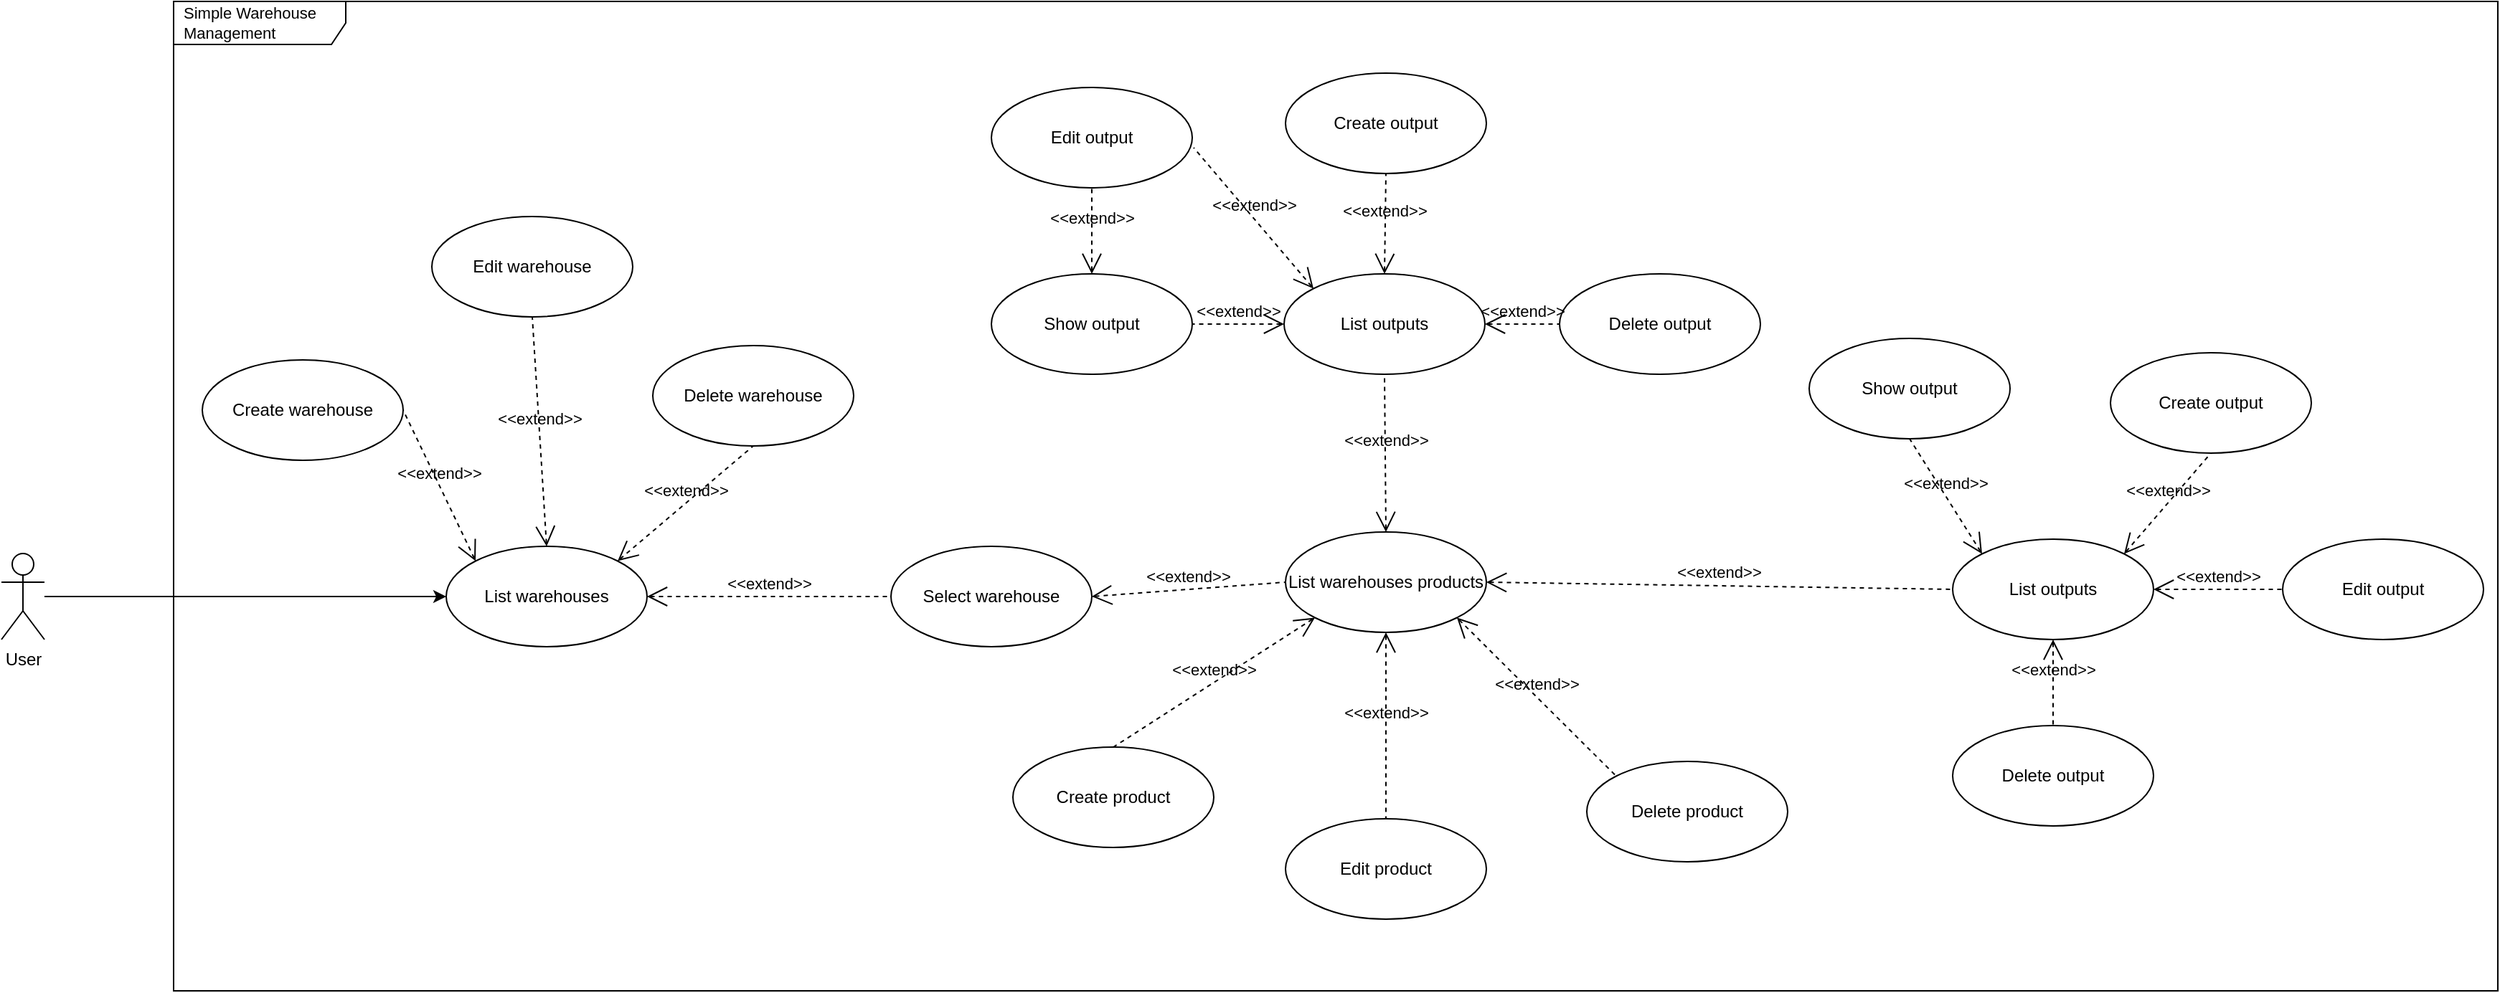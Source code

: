 <mxfile>
    <diagram id="BHKNKvJIMdXq-uCENr6W" name="Page-1">
        <mxGraphModel dx="2339" dy="593" grid="1" gridSize="10" guides="1" tooltips="1" connect="1" arrows="1" fold="1" page="1" pageScale="1" pageWidth="827" pageHeight="1169" math="0" shadow="0">
            <root>
                <mxCell id="0"/>
                <mxCell id="1" parent="0"/>
                <mxCell id="98" value="Simple Warehouse Management" style="shape=umlFrame;whiteSpace=wrap;html=1;width=120;height=30;boundedLbl=1;verticalAlign=middle;align=left;spacingLeft=5;labelBackgroundColor=none;fontFamily=Helvetica;fontSize=11;fontColor=default;" vertex="1" parent="1">
                    <mxGeometry x="-336" y="240" width="1620" height="690" as="geometry"/>
                </mxCell>
                <mxCell id="6" style="edgeStyle=none;html=1;entryX=0;entryY=0.5;entryDx=0;entryDy=0;" edge="1" parent="1" source="2" target="4">
                    <mxGeometry relative="1" as="geometry"/>
                </mxCell>
                <mxCell id="2" value="User" style="shape=umlActor;verticalLabelPosition=bottom;verticalAlign=top;html=1;labelBackgroundColor=none;" parent="1" vertex="1">
                    <mxGeometry x="-456" y="625" width="30" height="60" as="geometry"/>
                </mxCell>
                <mxCell id="4" value="List warehouses" style="ellipse;whiteSpace=wrap;html=1;labelBackgroundColor=none;" vertex="1" parent="1">
                    <mxGeometry x="-146" y="620" width="140" height="70" as="geometry"/>
                </mxCell>
                <mxCell id="9" value="Select warehouse" style="ellipse;whiteSpace=wrap;html=1;labelBackgroundColor=none;" vertex="1" parent="1">
                    <mxGeometry x="164" y="620" width="140" height="70" as="geometry"/>
                </mxCell>
                <mxCell id="12" value="List warehouses products" style="ellipse;whiteSpace=wrap;html=1;labelBackgroundColor=none;" vertex="1" parent="1">
                    <mxGeometry x="439" y="610" width="140" height="70" as="geometry"/>
                </mxCell>
                <mxCell id="23" value="List outputs" style="ellipse;whiteSpace=wrap;html=1;labelBackgroundColor=none;" vertex="1" parent="1">
                    <mxGeometry x="904" y="615" width="140" height="70" as="geometry"/>
                </mxCell>
                <mxCell id="27" value="Edit output" style="ellipse;whiteSpace=wrap;html=1;labelBackgroundColor=none;" vertex="1" parent="1">
                    <mxGeometry x="1134" y="615" width="140" height="70" as="geometry"/>
                </mxCell>
                <mxCell id="29" value="Create output" style="ellipse;whiteSpace=wrap;html=1;labelBackgroundColor=none;" vertex="1" parent="1">
                    <mxGeometry x="1014" y="485" width="140" height="70" as="geometry"/>
                </mxCell>
                <mxCell id="31" value="Delete output" style="ellipse;whiteSpace=wrap;html=1;labelBackgroundColor=none;" vertex="1" parent="1">
                    <mxGeometry x="904" y="745" width="140" height="70" as="geometry"/>
                </mxCell>
                <mxCell id="33" value="Show output" style="ellipse;whiteSpace=wrap;html=1;labelBackgroundColor=none;" vertex="1" parent="1">
                    <mxGeometry x="804" y="475" width="140" height="70" as="geometry"/>
                </mxCell>
                <mxCell id="44" value="List outputs" style="ellipse;whiteSpace=wrap;html=1;labelBackgroundColor=none;" vertex="1" parent="1">
                    <mxGeometry x="438" y="430" width="140" height="70" as="geometry"/>
                </mxCell>
                <mxCell id="45" value="Edit output" style="ellipse;whiteSpace=wrap;html=1;labelBackgroundColor=none;" vertex="1" parent="1">
                    <mxGeometry x="234" y="300" width="140" height="70" as="geometry"/>
                </mxCell>
                <mxCell id="46" value="Create output" style="ellipse;whiteSpace=wrap;html=1;labelBackgroundColor=none;" vertex="1" parent="1">
                    <mxGeometry x="439" y="290" width="140" height="70" as="geometry"/>
                </mxCell>
                <mxCell id="47" value="Delete output" style="ellipse;whiteSpace=wrap;html=1;labelBackgroundColor=none;" vertex="1" parent="1">
                    <mxGeometry x="630" y="430" width="140" height="70" as="geometry"/>
                </mxCell>
                <mxCell id="48" value="Show output" style="ellipse;whiteSpace=wrap;html=1;labelBackgroundColor=none;" vertex="1" parent="1">
                    <mxGeometry x="234" y="430" width="140" height="70" as="geometry"/>
                </mxCell>
                <mxCell id="55" value="Create warehouse" style="ellipse;whiteSpace=wrap;html=1;labelBackgroundColor=none;" vertex="1" parent="1">
                    <mxGeometry x="-316" y="490" width="140" height="70" as="geometry"/>
                </mxCell>
                <mxCell id="59" value="Edit warehouse" style="ellipse;whiteSpace=wrap;html=1;labelBackgroundColor=none;" vertex="1" parent="1">
                    <mxGeometry x="-156" y="390" width="140" height="70" as="geometry"/>
                </mxCell>
                <mxCell id="60" value="Delete warehouse" style="ellipse;whiteSpace=wrap;html=1;labelBackgroundColor=none;" vertex="1" parent="1">
                    <mxGeometry x="-2" y="480" width="140" height="70" as="geometry"/>
                </mxCell>
                <mxCell id="67" value="Create product" style="ellipse;whiteSpace=wrap;html=1;labelBackgroundColor=none;" vertex="1" parent="1">
                    <mxGeometry x="249" y="760" width="140" height="70" as="geometry"/>
                </mxCell>
                <mxCell id="68" value="Edit product" style="ellipse;whiteSpace=wrap;html=1;labelBackgroundColor=none;" vertex="1" parent="1">
                    <mxGeometry x="439" y="810" width="140" height="70" as="geometry"/>
                </mxCell>
                <mxCell id="69" value="Delete product" style="ellipse;whiteSpace=wrap;html=1;labelBackgroundColor=none;" vertex="1" parent="1">
                    <mxGeometry x="649" y="770" width="140" height="70" as="geometry"/>
                </mxCell>
                <mxCell id="73" value="&amp;lt;&amp;lt;extend&amp;gt;&amp;gt;" style="edgeStyle=none;html=1;startArrow=open;endArrow=none;startSize=12;verticalAlign=bottom;dashed=1;labelBackgroundColor=none;rounded=1;fontFamily=Helvetica;fontSize=11;fontColor=default;strokeColor=default;shape=connector;entryX=0.5;entryY=1;entryDx=0;entryDy=0;exitX=0.5;exitY=0;exitDx=0;exitDy=0;" edge="1" parent="1" source="48" target="45">
                    <mxGeometry width="160" relative="1" as="geometry">
                        <mxPoint x="189" y="380" as="sourcePoint"/>
                        <mxPoint x="169" y="390" as="targetPoint"/>
                    </mxGeometry>
                </mxCell>
                <mxCell id="74" value="&amp;lt;&amp;lt;extend&amp;gt;&amp;gt;" style="edgeStyle=none;html=1;startArrow=open;endArrow=none;startSize=12;verticalAlign=bottom;dashed=1;labelBackgroundColor=none;rounded=1;fontFamily=Helvetica;fontSize=11;fontColor=default;strokeColor=default;shape=connector;exitX=0;exitY=0;exitDx=0;exitDy=0;entryX=1;entryY=0.5;entryDx=0;entryDy=0;" edge="1" parent="1" source="4" target="55">
                    <mxGeometry width="160" relative="1" as="geometry">
                        <mxPoint x="-296" y="330" as="sourcePoint"/>
                        <mxPoint x="-136" y="330" as="targetPoint"/>
                    </mxGeometry>
                </mxCell>
                <mxCell id="75" value="&amp;lt;&amp;lt;extend&amp;gt;&amp;gt;" style="edgeStyle=none;html=1;startArrow=open;endArrow=none;startSize=12;verticalAlign=bottom;dashed=1;labelBackgroundColor=none;rounded=1;fontFamily=Helvetica;fontSize=11;fontColor=default;strokeColor=default;shape=connector;exitX=0.5;exitY=0;exitDx=0;exitDy=0;entryX=0.5;entryY=1;entryDx=0;entryDy=0;" edge="1" parent="1" source="4" target="59">
                    <mxGeometry width="160" relative="1" as="geometry">
                        <mxPoint x="-115.497" y="640.251" as="sourcePoint"/>
                        <mxPoint x="-166" y="535" as="targetPoint"/>
                    </mxGeometry>
                </mxCell>
                <mxCell id="76" value="&amp;lt;&amp;lt;extend&amp;gt;&amp;gt;" style="edgeStyle=none;html=1;startArrow=open;endArrow=none;startSize=12;verticalAlign=bottom;dashed=1;labelBackgroundColor=none;rounded=1;fontFamily=Helvetica;fontSize=11;fontColor=default;strokeColor=default;shape=connector;exitX=1;exitY=0;exitDx=0;exitDy=0;entryX=0.5;entryY=1;entryDx=0;entryDy=0;" edge="1" parent="1" source="4" target="60">
                    <mxGeometry width="160" relative="1" as="geometry">
                        <mxPoint x="-115.497" y="640.251" as="sourcePoint"/>
                        <mxPoint x="-166" y="535" as="targetPoint"/>
                    </mxGeometry>
                </mxCell>
                <mxCell id="77" value="&amp;lt;&amp;lt;extend&amp;gt;&amp;gt;" style="edgeStyle=none;html=1;startArrow=open;endArrow=none;startSize=12;verticalAlign=bottom;dashed=1;labelBackgroundColor=none;rounded=1;fontFamily=Helvetica;fontSize=11;fontColor=default;strokeColor=default;shape=connector;entryX=1.007;entryY=0.6;entryDx=0;entryDy=0;exitX=0;exitY=0;exitDx=0;exitDy=0;entryPerimeter=0;" edge="1" parent="1" source="44" target="45">
                    <mxGeometry width="160" relative="1" as="geometry">
                        <mxPoint x="314" y="440" as="sourcePoint"/>
                        <mxPoint x="314" y="380" as="targetPoint"/>
                    </mxGeometry>
                </mxCell>
                <mxCell id="78" value="&amp;lt;&amp;lt;extend&amp;gt;&amp;gt;" style="edgeStyle=none;html=1;startArrow=open;endArrow=none;startSize=12;verticalAlign=bottom;dashed=1;labelBackgroundColor=none;rounded=1;fontFamily=Helvetica;fontSize=11;fontColor=default;strokeColor=default;shape=connector;entryX=1;entryY=0.5;entryDx=0;entryDy=0;exitX=0;exitY=0.5;exitDx=0;exitDy=0;" edge="1" parent="1" source="44" target="48">
                    <mxGeometry width="160" relative="1" as="geometry">
                        <mxPoint x="409" y="550" as="sourcePoint"/>
                        <mxPoint x="409" y="490" as="targetPoint"/>
                    </mxGeometry>
                </mxCell>
                <mxCell id="79" value="&amp;lt;&amp;lt;extend&amp;gt;&amp;gt;" style="edgeStyle=none;html=1;startArrow=open;endArrow=none;startSize=12;verticalAlign=bottom;dashed=1;labelBackgroundColor=none;rounded=1;fontFamily=Helvetica;fontSize=11;fontColor=default;strokeColor=default;shape=connector;entryX=0.5;entryY=1;entryDx=0;entryDy=0;exitX=0.5;exitY=0;exitDx=0;exitDy=0;" edge="1" parent="1" source="44" target="46">
                    <mxGeometry width="160" relative="1" as="geometry">
                        <mxPoint x="314" y="440" as="sourcePoint"/>
                        <mxPoint x="314" y="380" as="targetPoint"/>
                    </mxGeometry>
                </mxCell>
                <mxCell id="80" value="&amp;lt;&amp;lt;extend&amp;gt;&amp;gt;" style="edgeStyle=none;html=1;startArrow=open;endArrow=none;startSize=12;verticalAlign=bottom;dashed=1;labelBackgroundColor=none;rounded=1;fontFamily=Helvetica;fontSize=11;fontColor=default;strokeColor=default;shape=connector;exitX=1;exitY=0.5;exitDx=0;exitDy=0;" edge="1" parent="1" source="44" target="47">
                    <mxGeometry width="160" relative="1" as="geometry">
                        <mxPoint x="629" y="430" as="sourcePoint"/>
                        <mxPoint x="630" y="360" as="targetPoint"/>
                    </mxGeometry>
                </mxCell>
                <mxCell id="82" value="&amp;lt;&amp;lt;extend&amp;gt;&amp;gt;" style="edgeStyle=none;html=1;startArrow=open;endArrow=none;startSize=12;verticalAlign=bottom;dashed=1;labelBackgroundColor=none;rounded=1;fontFamily=Helvetica;fontSize=11;fontColor=default;strokeColor=default;shape=connector;entryX=0.5;entryY=1;entryDx=0;entryDy=0;exitX=0.5;exitY=0;exitDx=0;exitDy=0;" edge="1" parent="1" source="12" target="44">
                    <mxGeometry width="160" relative="1" as="geometry">
                        <mxPoint x="518" y="340" as="sourcePoint"/>
                        <mxPoint x="519" y="270" as="targetPoint"/>
                    </mxGeometry>
                </mxCell>
                <mxCell id="84" value="&amp;lt;&amp;lt;extend&amp;gt;&amp;gt;" style="edgeStyle=none;html=1;startArrow=open;endArrow=none;startSize=12;verticalAlign=bottom;dashed=1;labelBackgroundColor=none;rounded=1;fontFamily=Helvetica;fontSize=11;fontColor=default;strokeColor=default;shape=connector;entryX=0;entryY=0;entryDx=0;entryDy=0;exitX=1;exitY=1;exitDx=0;exitDy=0;" edge="1" parent="1" source="12" target="69">
                    <mxGeometry width="160" relative="1" as="geometry">
                        <mxPoint x="659" y="460" as="sourcePoint"/>
                        <mxPoint x="669" y="560" as="targetPoint"/>
                    </mxGeometry>
                </mxCell>
                <mxCell id="85" value="&amp;lt;&amp;lt;extend&amp;gt;&amp;gt;" style="edgeStyle=none;html=1;startArrow=open;endArrow=none;startSize=12;verticalAlign=bottom;dashed=1;labelBackgroundColor=none;rounded=1;fontFamily=Helvetica;fontSize=11;fontColor=default;strokeColor=default;shape=connector;entryX=0.5;entryY=0;entryDx=0;entryDy=0;exitX=0.5;exitY=1;exitDx=0;exitDy=0;" edge="1" parent="1" source="12" target="68">
                    <mxGeometry width="160" relative="1" as="geometry">
                        <mxPoint x="568.497" y="679.749" as="sourcePoint"/>
                        <mxPoint x="679.503" y="870.251" as="targetPoint"/>
                    </mxGeometry>
                </mxCell>
                <mxCell id="86" value="&amp;lt;&amp;lt;extend&amp;gt;&amp;gt;" style="edgeStyle=none;html=1;startArrow=open;endArrow=none;startSize=12;verticalAlign=bottom;dashed=1;labelBackgroundColor=none;rounded=1;fontFamily=Helvetica;fontSize=11;fontColor=default;strokeColor=default;shape=connector;entryX=0.5;entryY=0;entryDx=0;entryDy=0;exitX=0;exitY=1;exitDx=0;exitDy=0;" edge="1" parent="1" source="12" target="67">
                    <mxGeometry width="160" relative="1" as="geometry">
                        <mxPoint x="519" y="690" as="sourcePoint"/>
                        <mxPoint x="519" y="900" as="targetPoint"/>
                    </mxGeometry>
                </mxCell>
                <mxCell id="87" value="&amp;lt;&amp;lt;extend&amp;gt;&amp;gt;" style="edgeStyle=none;html=1;startArrow=open;endArrow=none;startSize=12;verticalAlign=bottom;dashed=1;labelBackgroundColor=none;rounded=1;fontFamily=Helvetica;fontSize=11;fontColor=default;strokeColor=default;shape=connector;entryX=0.5;entryY=1;entryDx=0;entryDy=0;exitX=0;exitY=0;exitDx=0;exitDy=0;" edge="1" parent="1" source="23" target="33">
                    <mxGeometry width="160" relative="1" as="geometry">
                        <mxPoint x="364" y="625" as="sourcePoint"/>
                        <mxPoint x="363" y="415" as="targetPoint"/>
                    </mxGeometry>
                </mxCell>
                <mxCell id="88" value="&amp;lt;&amp;lt;extend&amp;gt;&amp;gt;" style="edgeStyle=none;html=1;startArrow=open;endArrow=none;startSize=12;verticalAlign=bottom;dashed=1;labelBackgroundColor=none;rounded=1;fontFamily=Helvetica;fontSize=11;fontColor=default;strokeColor=default;shape=connector;entryX=0.5;entryY=1;entryDx=0;entryDy=0;exitX=1;exitY=0;exitDx=0;exitDy=0;" edge="1" parent="1" source="23" target="29">
                    <mxGeometry width="160" relative="1" as="geometry">
                        <mxPoint x="934.503" y="635.251" as="sourcePoint"/>
                        <mxPoint x="884" y="555" as="targetPoint"/>
                    </mxGeometry>
                </mxCell>
                <mxCell id="89" value="&amp;lt;&amp;lt;extend&amp;gt;&amp;gt;" style="edgeStyle=none;html=1;startArrow=open;endArrow=none;startSize=12;verticalAlign=bottom;dashed=1;labelBackgroundColor=none;rounded=1;fontFamily=Helvetica;fontSize=11;fontColor=default;strokeColor=default;shape=connector;entryX=0;entryY=0.5;entryDx=0;entryDy=0;exitX=1;exitY=0.5;exitDx=0;exitDy=0;" edge="1" parent="1" source="23" target="27">
                    <mxGeometry width="160" relative="1" as="geometry">
                        <mxPoint x="1033.497" y="635.251" as="sourcePoint"/>
                        <mxPoint x="1094" y="565" as="targetPoint"/>
                    </mxGeometry>
                </mxCell>
                <mxCell id="90" value="&amp;lt;&amp;lt;extend&amp;gt;&amp;gt;" style="edgeStyle=none;html=1;startArrow=open;endArrow=none;startSize=12;verticalAlign=bottom;dashed=1;labelBackgroundColor=none;rounded=1;fontFamily=Helvetica;fontSize=11;fontColor=default;strokeColor=default;shape=connector;entryX=0.5;entryY=0;entryDx=0;entryDy=0;exitX=0.5;exitY=1;exitDx=0;exitDy=0;" edge="1" parent="1" source="23" target="31">
                    <mxGeometry width="160" relative="1" as="geometry">
                        <mxPoint x="974" y="695" as="sourcePoint"/>
                        <mxPoint x="1144" y="660" as="targetPoint"/>
                    </mxGeometry>
                </mxCell>
                <mxCell id="91" value="&amp;lt;&amp;lt;extend&amp;gt;&amp;gt;" style="edgeStyle=none;html=1;startArrow=open;endArrow=none;startSize=12;verticalAlign=bottom;dashed=1;labelBackgroundColor=none;rounded=1;fontFamily=Helvetica;fontSize=11;fontColor=default;strokeColor=default;shape=connector;exitX=1;exitY=0.5;exitDx=0;exitDy=0;entryX=0;entryY=0.5;entryDx=0;entryDy=0;" edge="1" parent="1" source="4" target="9">
                    <mxGeometry width="160" relative="1" as="geometry">
                        <mxPoint x="644" y="560" as="sourcePoint"/>
                        <mxPoint x="804" y="560" as="targetPoint"/>
                    </mxGeometry>
                </mxCell>
                <mxCell id="92" value="&amp;lt;&amp;lt;extend&amp;gt;&amp;gt;" style="edgeStyle=none;html=1;startArrow=open;endArrow=none;startSize=12;verticalAlign=bottom;dashed=1;labelBackgroundColor=none;rounded=1;fontFamily=Helvetica;fontSize=11;fontColor=default;strokeColor=default;shape=connector;exitX=1;exitY=0.5;exitDx=0;exitDy=0;entryX=0;entryY=0.5;entryDx=0;entryDy=0;" edge="1" parent="1" source="9" target="12">
                    <mxGeometry width="160" relative="1" as="geometry">
                        <mxPoint x="334" y="654.5" as="sourcePoint"/>
                        <mxPoint x="594" y="654.5" as="targetPoint"/>
                    </mxGeometry>
                </mxCell>
                <mxCell id="93" value="&amp;lt;&amp;lt;extend&amp;gt;&amp;gt;" style="edgeStyle=none;html=1;startArrow=open;endArrow=none;startSize=12;verticalAlign=bottom;dashed=1;labelBackgroundColor=none;rounded=1;fontFamily=Helvetica;fontSize=11;fontColor=default;strokeColor=default;shape=connector;entryX=0;entryY=0.5;entryDx=0;entryDy=0;exitX=1;exitY=0.5;exitDx=0;exitDy=0;" edge="1" parent="1" source="12" target="23">
                    <mxGeometry width="160" relative="1" as="geometry">
                        <mxPoint x="599" y="645" as="sourcePoint"/>
                        <mxPoint x="929" y="660" as="targetPoint"/>
                    </mxGeometry>
                </mxCell>
            </root>
        </mxGraphModel>
    </diagram>
</mxfile>
